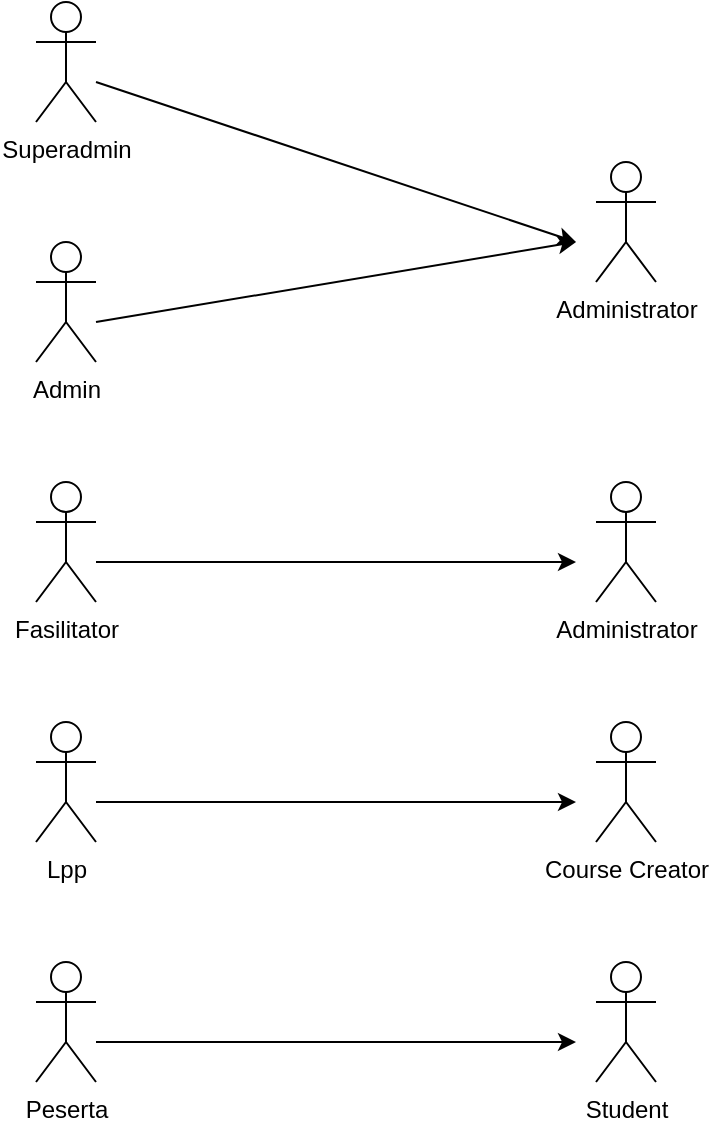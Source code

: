 <mxfile version="12.5.8" type="github">
  <diagram id="C5RBs43oDa-KdzZeNtuy" name="Page-1">
    <mxGraphModel dx="1351" dy="751" grid="1" gridSize="10" guides="1" tooltips="1" connect="1" arrows="1" fold="1" page="1" pageScale="1" pageWidth="827" pageHeight="1169" math="0" shadow="0">
      <root>
        <mxCell id="WIyWlLk6GJQsqaUBKTNV-0"/>
        <mxCell id="WIyWlLk6GJQsqaUBKTNV-1" parent="WIyWlLk6GJQsqaUBKTNV-0"/>
        <mxCell id="nYkA_RxuawQfYZLCcoVH-0" value="Superadmin" style="shape=umlActor;verticalLabelPosition=bottom;labelBackgroundColor=#ffffff;verticalAlign=top;html=1;outlineConnect=0;" vertex="1" parent="WIyWlLk6GJQsqaUBKTNV-1">
          <mxGeometry x="130" y="120" width="30" height="60" as="geometry"/>
        </mxCell>
        <mxCell id="nYkA_RxuawQfYZLCcoVH-10" value="Admin" style="shape=umlActor;verticalLabelPosition=bottom;labelBackgroundColor=#ffffff;verticalAlign=top;html=1;outlineConnect=0;" vertex="1" parent="WIyWlLk6GJQsqaUBKTNV-1">
          <mxGeometry x="130" y="240" width="30" height="60" as="geometry"/>
        </mxCell>
        <mxCell id="nYkA_RxuawQfYZLCcoVH-11" value="Fasilitator" style="shape=umlActor;verticalLabelPosition=bottom;labelBackgroundColor=#ffffff;verticalAlign=top;html=1;outlineConnect=0;" vertex="1" parent="WIyWlLk6GJQsqaUBKTNV-1">
          <mxGeometry x="130" y="360" width="30" height="60" as="geometry"/>
        </mxCell>
        <mxCell id="nYkA_RxuawQfYZLCcoVH-12" value="Lpp" style="shape=umlActor;verticalLabelPosition=bottom;labelBackgroundColor=#ffffff;verticalAlign=top;html=1;outlineConnect=0;" vertex="1" parent="WIyWlLk6GJQsqaUBKTNV-1">
          <mxGeometry x="130" y="480" width="30" height="60" as="geometry"/>
        </mxCell>
        <mxCell id="nYkA_RxuawQfYZLCcoVH-16" value="Administrator" style="shape=umlActor;verticalLabelPosition=bottom;labelBackgroundColor=#ffffff;verticalAlign=top;html=1;outlineConnect=0;" vertex="1" parent="WIyWlLk6GJQsqaUBKTNV-1">
          <mxGeometry x="410" y="200" width="30" height="60" as="geometry"/>
        </mxCell>
        <mxCell id="nYkA_RxuawQfYZLCcoVH-17" value="Administrator" style="shape=umlActor;verticalLabelPosition=bottom;labelBackgroundColor=#ffffff;verticalAlign=top;html=1;outlineConnect=0;" vertex="1" parent="WIyWlLk6GJQsqaUBKTNV-1">
          <mxGeometry x="410" y="360" width="30" height="60" as="geometry"/>
        </mxCell>
        <mxCell id="nYkA_RxuawQfYZLCcoVH-18" value="Peserta" style="shape=umlActor;verticalLabelPosition=bottom;labelBackgroundColor=#ffffff;verticalAlign=top;html=1;outlineConnect=0;" vertex="1" parent="WIyWlLk6GJQsqaUBKTNV-1">
          <mxGeometry x="130" y="600" width="30" height="60" as="geometry"/>
        </mxCell>
        <mxCell id="nYkA_RxuawQfYZLCcoVH-19" value="Course Creator" style="shape=umlActor;verticalLabelPosition=bottom;labelBackgroundColor=#ffffff;verticalAlign=top;html=1;outlineConnect=0;" vertex="1" parent="WIyWlLk6GJQsqaUBKTNV-1">
          <mxGeometry x="410" y="480" width="30" height="60" as="geometry"/>
        </mxCell>
        <mxCell id="nYkA_RxuawQfYZLCcoVH-20" value="Student" style="shape=umlActor;verticalLabelPosition=bottom;labelBackgroundColor=#ffffff;verticalAlign=top;html=1;outlineConnect=0;" vertex="1" parent="WIyWlLk6GJQsqaUBKTNV-1">
          <mxGeometry x="410" y="600" width="30" height="60" as="geometry"/>
        </mxCell>
        <mxCell id="nYkA_RxuawQfYZLCcoVH-21" value="" style="endArrow=classic;html=1;" edge="1" parent="WIyWlLk6GJQsqaUBKTNV-1">
          <mxGeometry width="50" height="50" relative="1" as="geometry">
            <mxPoint x="160" y="160" as="sourcePoint"/>
            <mxPoint x="400" y="240" as="targetPoint"/>
          </mxGeometry>
        </mxCell>
        <mxCell id="nYkA_RxuawQfYZLCcoVH-22" value="" style="endArrow=classic;html=1;" edge="1" parent="WIyWlLk6GJQsqaUBKTNV-1">
          <mxGeometry width="50" height="50" relative="1" as="geometry">
            <mxPoint x="160" y="280" as="sourcePoint"/>
            <mxPoint x="400" y="240" as="targetPoint"/>
          </mxGeometry>
        </mxCell>
        <mxCell id="nYkA_RxuawQfYZLCcoVH-23" value="" style="endArrow=classic;html=1;" edge="1" parent="WIyWlLk6GJQsqaUBKTNV-1">
          <mxGeometry width="50" height="50" relative="1" as="geometry">
            <mxPoint x="160" y="400" as="sourcePoint"/>
            <mxPoint x="400" y="400" as="targetPoint"/>
          </mxGeometry>
        </mxCell>
        <mxCell id="nYkA_RxuawQfYZLCcoVH-24" value="" style="endArrow=classic;html=1;" edge="1" parent="WIyWlLk6GJQsqaUBKTNV-1">
          <mxGeometry width="50" height="50" relative="1" as="geometry">
            <mxPoint x="160" y="520" as="sourcePoint"/>
            <mxPoint x="400" y="520" as="targetPoint"/>
          </mxGeometry>
        </mxCell>
        <mxCell id="nYkA_RxuawQfYZLCcoVH-25" value="" style="endArrow=classic;html=1;" edge="1" parent="WIyWlLk6GJQsqaUBKTNV-1">
          <mxGeometry width="50" height="50" relative="1" as="geometry">
            <mxPoint x="160" y="640" as="sourcePoint"/>
            <mxPoint x="400" y="640" as="targetPoint"/>
          </mxGeometry>
        </mxCell>
      </root>
    </mxGraphModel>
  </diagram>
</mxfile>
